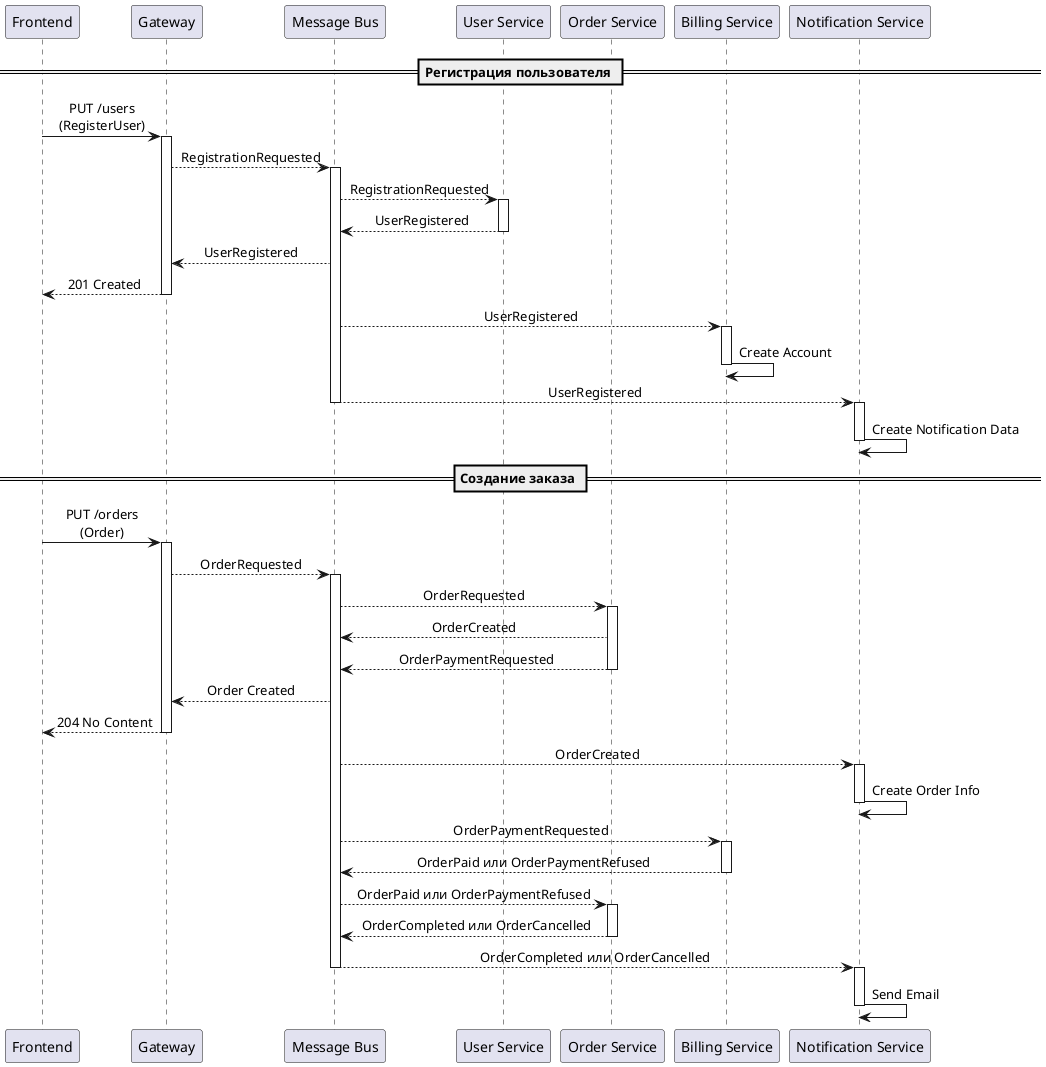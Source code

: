 @startuml
skinparam sequenceMessageAlign center

participant Frontend

participant Gateway

participant Message [
Message Bus
]

participant User [
User Service
]

participant Order [
Order Service
]

participant Billing [
Billing Service
]

participant Notification [
Notification Service
]

== Регистрация пользователя ==

Frontend -> Gateway: PUT /users\n(RegisterUser)
activate Gateway

Gateway --> Message: RegistrationRequested
activate Message

Message --> User: RegistrationRequested
activate User

User --> Message: UserRegistered
deactivate User

Message --> Gateway: UserRegistered

Frontend <-- Gateway: 201 Created
deactivate Gateway

Message --> Billing: UserRegistered
activate Billing

Billing -> Billing: Create Account
deactivate Billing

Message --> Notification: UserRegistered
deactivate Message
activate Notification

Notification -> Notification: Create Notification Data
deactivate Notification

== Создание заказа ==

Frontend -> Gateway: PUT /orders\n(Order)
activate Gateway

Gateway --> Message: OrderRequested
activate Message

Message --> Order: OrderRequested
activate Order

Order --> Message: OrderCreated

Order --> Message: OrderPaymentRequested
deactivate Order

Gateway <-- Message: Order Created

Frontend <-- Gateway: 204 No Content
deactivate Gateway

Message --> Notification: OrderCreated
activate Notification

Notification -> Notification: Create Order Info
deactivate Notification

Message --> Billing: OrderPaymentRequested
activate Billing

Billing --> Message: OrderPaid или OrderPaymentRefused
deactivate Billing

Message --> Order: OrderPaid или OrderPaymentRefused
activate Order

Order --> Message: OrderCompleted или OrderCancelled
deactivate Order

Message --> Notification: OrderCompleted или OrderCancelled
deactivate Message
activate Notification

Notification -> Notification: Send Email
deactivate Notification

@enduml